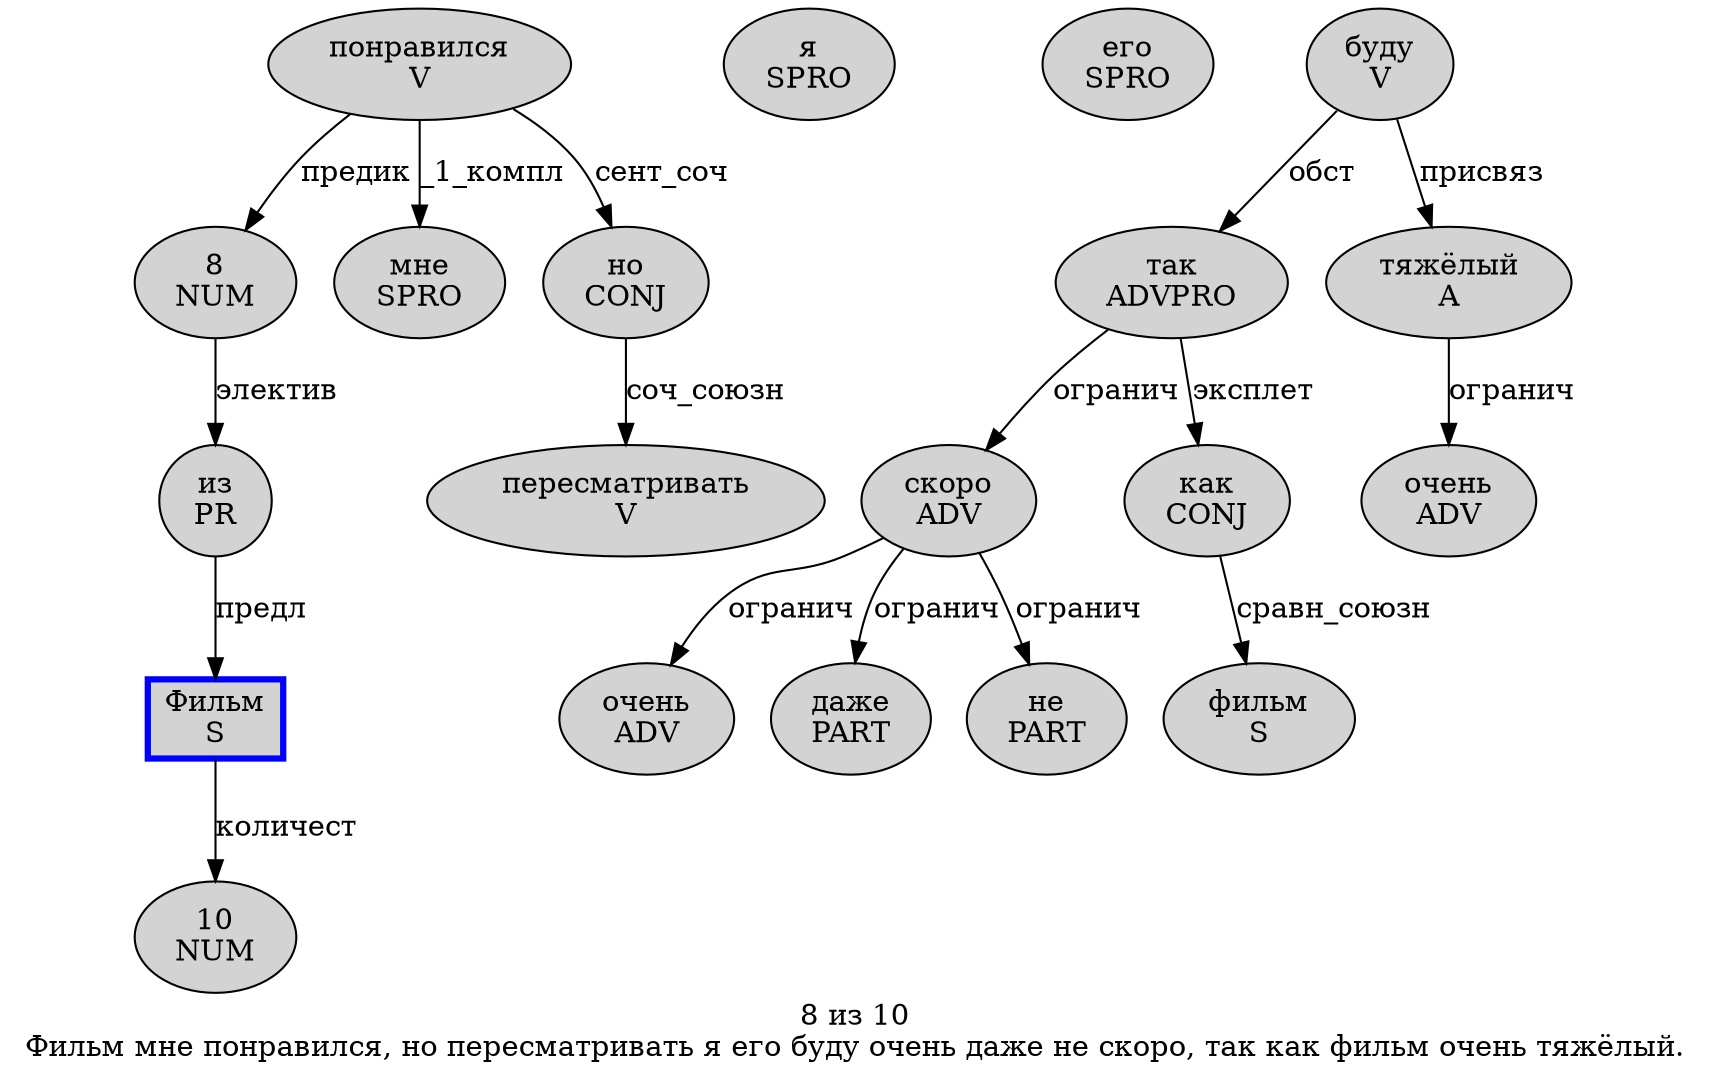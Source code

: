 digraph SENTENCE_1612 {
	graph [label="8 из 10
Фильм мне понравился, но пересматривать я его буду очень даже не скоро, так как фильм очень тяжёлый."]
	node [style=filled]
		0 [label="8
NUM" color="" fillcolor=lightgray penwidth=1 shape=ellipse]
		1 [label="из
PR" color="" fillcolor=lightgray penwidth=1 shape=ellipse]
		2 [label="10
NUM" color="" fillcolor=lightgray penwidth=1 shape=ellipse]
		3 [label="Фильм
S" color=blue fillcolor=lightgray penwidth=3 shape=box]
		4 [label="мне
SPRO" color="" fillcolor=lightgray penwidth=1 shape=ellipse]
		5 [label="понравился
V" color="" fillcolor=lightgray penwidth=1 shape=ellipse]
		7 [label="но
CONJ" color="" fillcolor=lightgray penwidth=1 shape=ellipse]
		8 [label="пересматривать
V" color="" fillcolor=lightgray penwidth=1 shape=ellipse]
		9 [label="я
SPRO" color="" fillcolor=lightgray penwidth=1 shape=ellipse]
		10 [label="его
SPRO" color="" fillcolor=lightgray penwidth=1 shape=ellipse]
		11 [label="буду
V" color="" fillcolor=lightgray penwidth=1 shape=ellipse]
		12 [label="очень
ADV" color="" fillcolor=lightgray penwidth=1 shape=ellipse]
		13 [label="даже
PART" color="" fillcolor=lightgray penwidth=1 shape=ellipse]
		14 [label="не
PART" color="" fillcolor=lightgray penwidth=1 shape=ellipse]
		15 [label="скоро
ADV" color="" fillcolor=lightgray penwidth=1 shape=ellipse]
		17 [label="так
ADVPRO" color="" fillcolor=lightgray penwidth=1 shape=ellipse]
		18 [label="как
CONJ" color="" fillcolor=lightgray penwidth=1 shape=ellipse]
		19 [label="фильм
S" color="" fillcolor=lightgray penwidth=1 shape=ellipse]
		20 [label="очень
ADV" color="" fillcolor=lightgray penwidth=1 shape=ellipse]
		21 [label="тяжёлый
A" color="" fillcolor=lightgray penwidth=1 shape=ellipse]
			7 -> 8 [label="соч_союзн"]
			1 -> 3 [label="предл"]
			18 -> 19 [label="сравн_союзн"]
			21 -> 20 [label="огранич"]
			0 -> 1 [label="электив"]
			5 -> 0 [label="предик"]
			5 -> 4 [label="_1_компл"]
			5 -> 7 [label="сент_соч"]
			11 -> 17 [label="обст"]
			11 -> 21 [label="присвяз"]
			17 -> 15 [label="огранич"]
			17 -> 18 [label="эксплет"]
			15 -> 12 [label="огранич"]
			15 -> 13 [label="огранич"]
			15 -> 14 [label="огранич"]
			3 -> 2 [label="количест"]
}